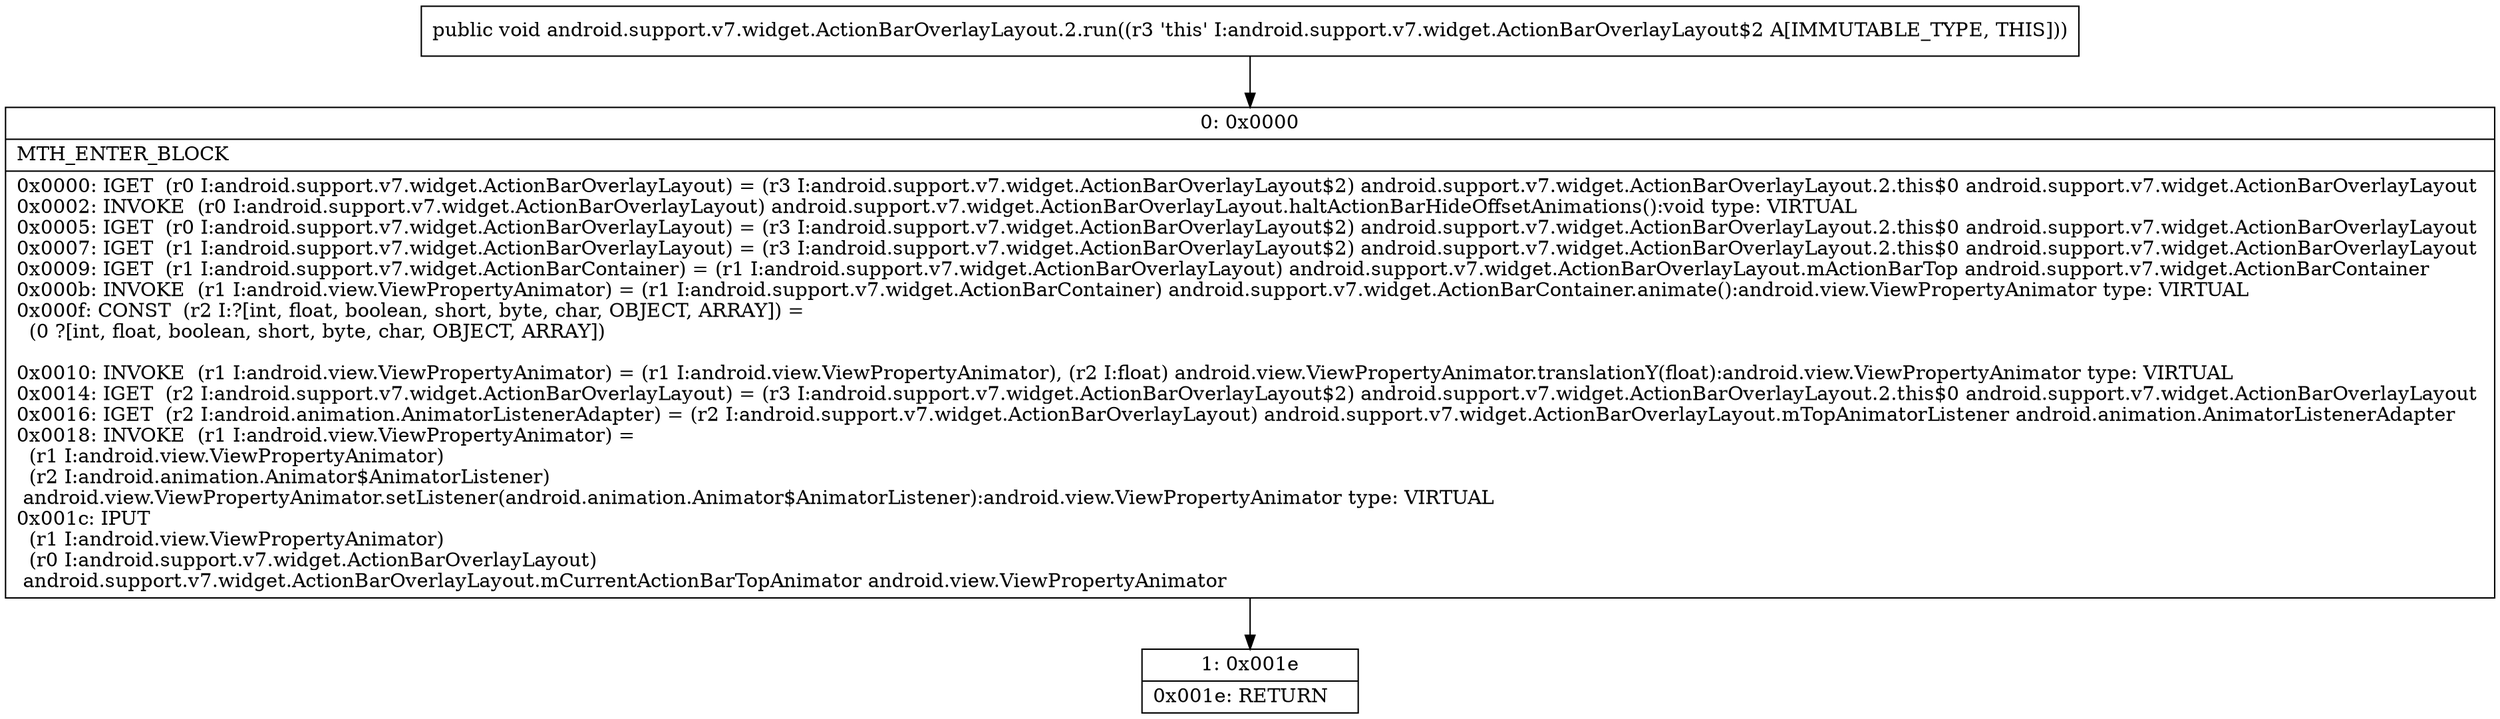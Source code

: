 digraph "CFG forandroid.support.v7.widget.ActionBarOverlayLayout.2.run()V" {
Node_0 [shape=record,label="{0\:\ 0x0000|MTH_ENTER_BLOCK\l|0x0000: IGET  (r0 I:android.support.v7.widget.ActionBarOverlayLayout) = (r3 I:android.support.v7.widget.ActionBarOverlayLayout$2) android.support.v7.widget.ActionBarOverlayLayout.2.this$0 android.support.v7.widget.ActionBarOverlayLayout \l0x0002: INVOKE  (r0 I:android.support.v7.widget.ActionBarOverlayLayout) android.support.v7.widget.ActionBarOverlayLayout.haltActionBarHideOffsetAnimations():void type: VIRTUAL \l0x0005: IGET  (r0 I:android.support.v7.widget.ActionBarOverlayLayout) = (r3 I:android.support.v7.widget.ActionBarOverlayLayout$2) android.support.v7.widget.ActionBarOverlayLayout.2.this$0 android.support.v7.widget.ActionBarOverlayLayout \l0x0007: IGET  (r1 I:android.support.v7.widget.ActionBarOverlayLayout) = (r3 I:android.support.v7.widget.ActionBarOverlayLayout$2) android.support.v7.widget.ActionBarOverlayLayout.2.this$0 android.support.v7.widget.ActionBarOverlayLayout \l0x0009: IGET  (r1 I:android.support.v7.widget.ActionBarContainer) = (r1 I:android.support.v7.widget.ActionBarOverlayLayout) android.support.v7.widget.ActionBarOverlayLayout.mActionBarTop android.support.v7.widget.ActionBarContainer \l0x000b: INVOKE  (r1 I:android.view.ViewPropertyAnimator) = (r1 I:android.support.v7.widget.ActionBarContainer) android.support.v7.widget.ActionBarContainer.animate():android.view.ViewPropertyAnimator type: VIRTUAL \l0x000f: CONST  (r2 I:?[int, float, boolean, short, byte, char, OBJECT, ARRAY]) = \l  (0 ?[int, float, boolean, short, byte, char, OBJECT, ARRAY])\l \l0x0010: INVOKE  (r1 I:android.view.ViewPropertyAnimator) = (r1 I:android.view.ViewPropertyAnimator), (r2 I:float) android.view.ViewPropertyAnimator.translationY(float):android.view.ViewPropertyAnimator type: VIRTUAL \l0x0014: IGET  (r2 I:android.support.v7.widget.ActionBarOverlayLayout) = (r3 I:android.support.v7.widget.ActionBarOverlayLayout$2) android.support.v7.widget.ActionBarOverlayLayout.2.this$0 android.support.v7.widget.ActionBarOverlayLayout \l0x0016: IGET  (r2 I:android.animation.AnimatorListenerAdapter) = (r2 I:android.support.v7.widget.ActionBarOverlayLayout) android.support.v7.widget.ActionBarOverlayLayout.mTopAnimatorListener android.animation.AnimatorListenerAdapter \l0x0018: INVOKE  (r1 I:android.view.ViewPropertyAnimator) = \l  (r1 I:android.view.ViewPropertyAnimator)\l  (r2 I:android.animation.Animator$AnimatorListener)\l android.view.ViewPropertyAnimator.setListener(android.animation.Animator$AnimatorListener):android.view.ViewPropertyAnimator type: VIRTUAL \l0x001c: IPUT  \l  (r1 I:android.view.ViewPropertyAnimator)\l  (r0 I:android.support.v7.widget.ActionBarOverlayLayout)\l android.support.v7.widget.ActionBarOverlayLayout.mCurrentActionBarTopAnimator android.view.ViewPropertyAnimator \l}"];
Node_1 [shape=record,label="{1\:\ 0x001e|0x001e: RETURN   \l}"];
MethodNode[shape=record,label="{public void android.support.v7.widget.ActionBarOverlayLayout.2.run((r3 'this' I:android.support.v7.widget.ActionBarOverlayLayout$2 A[IMMUTABLE_TYPE, THIS])) }"];
MethodNode -> Node_0;
Node_0 -> Node_1;
}

